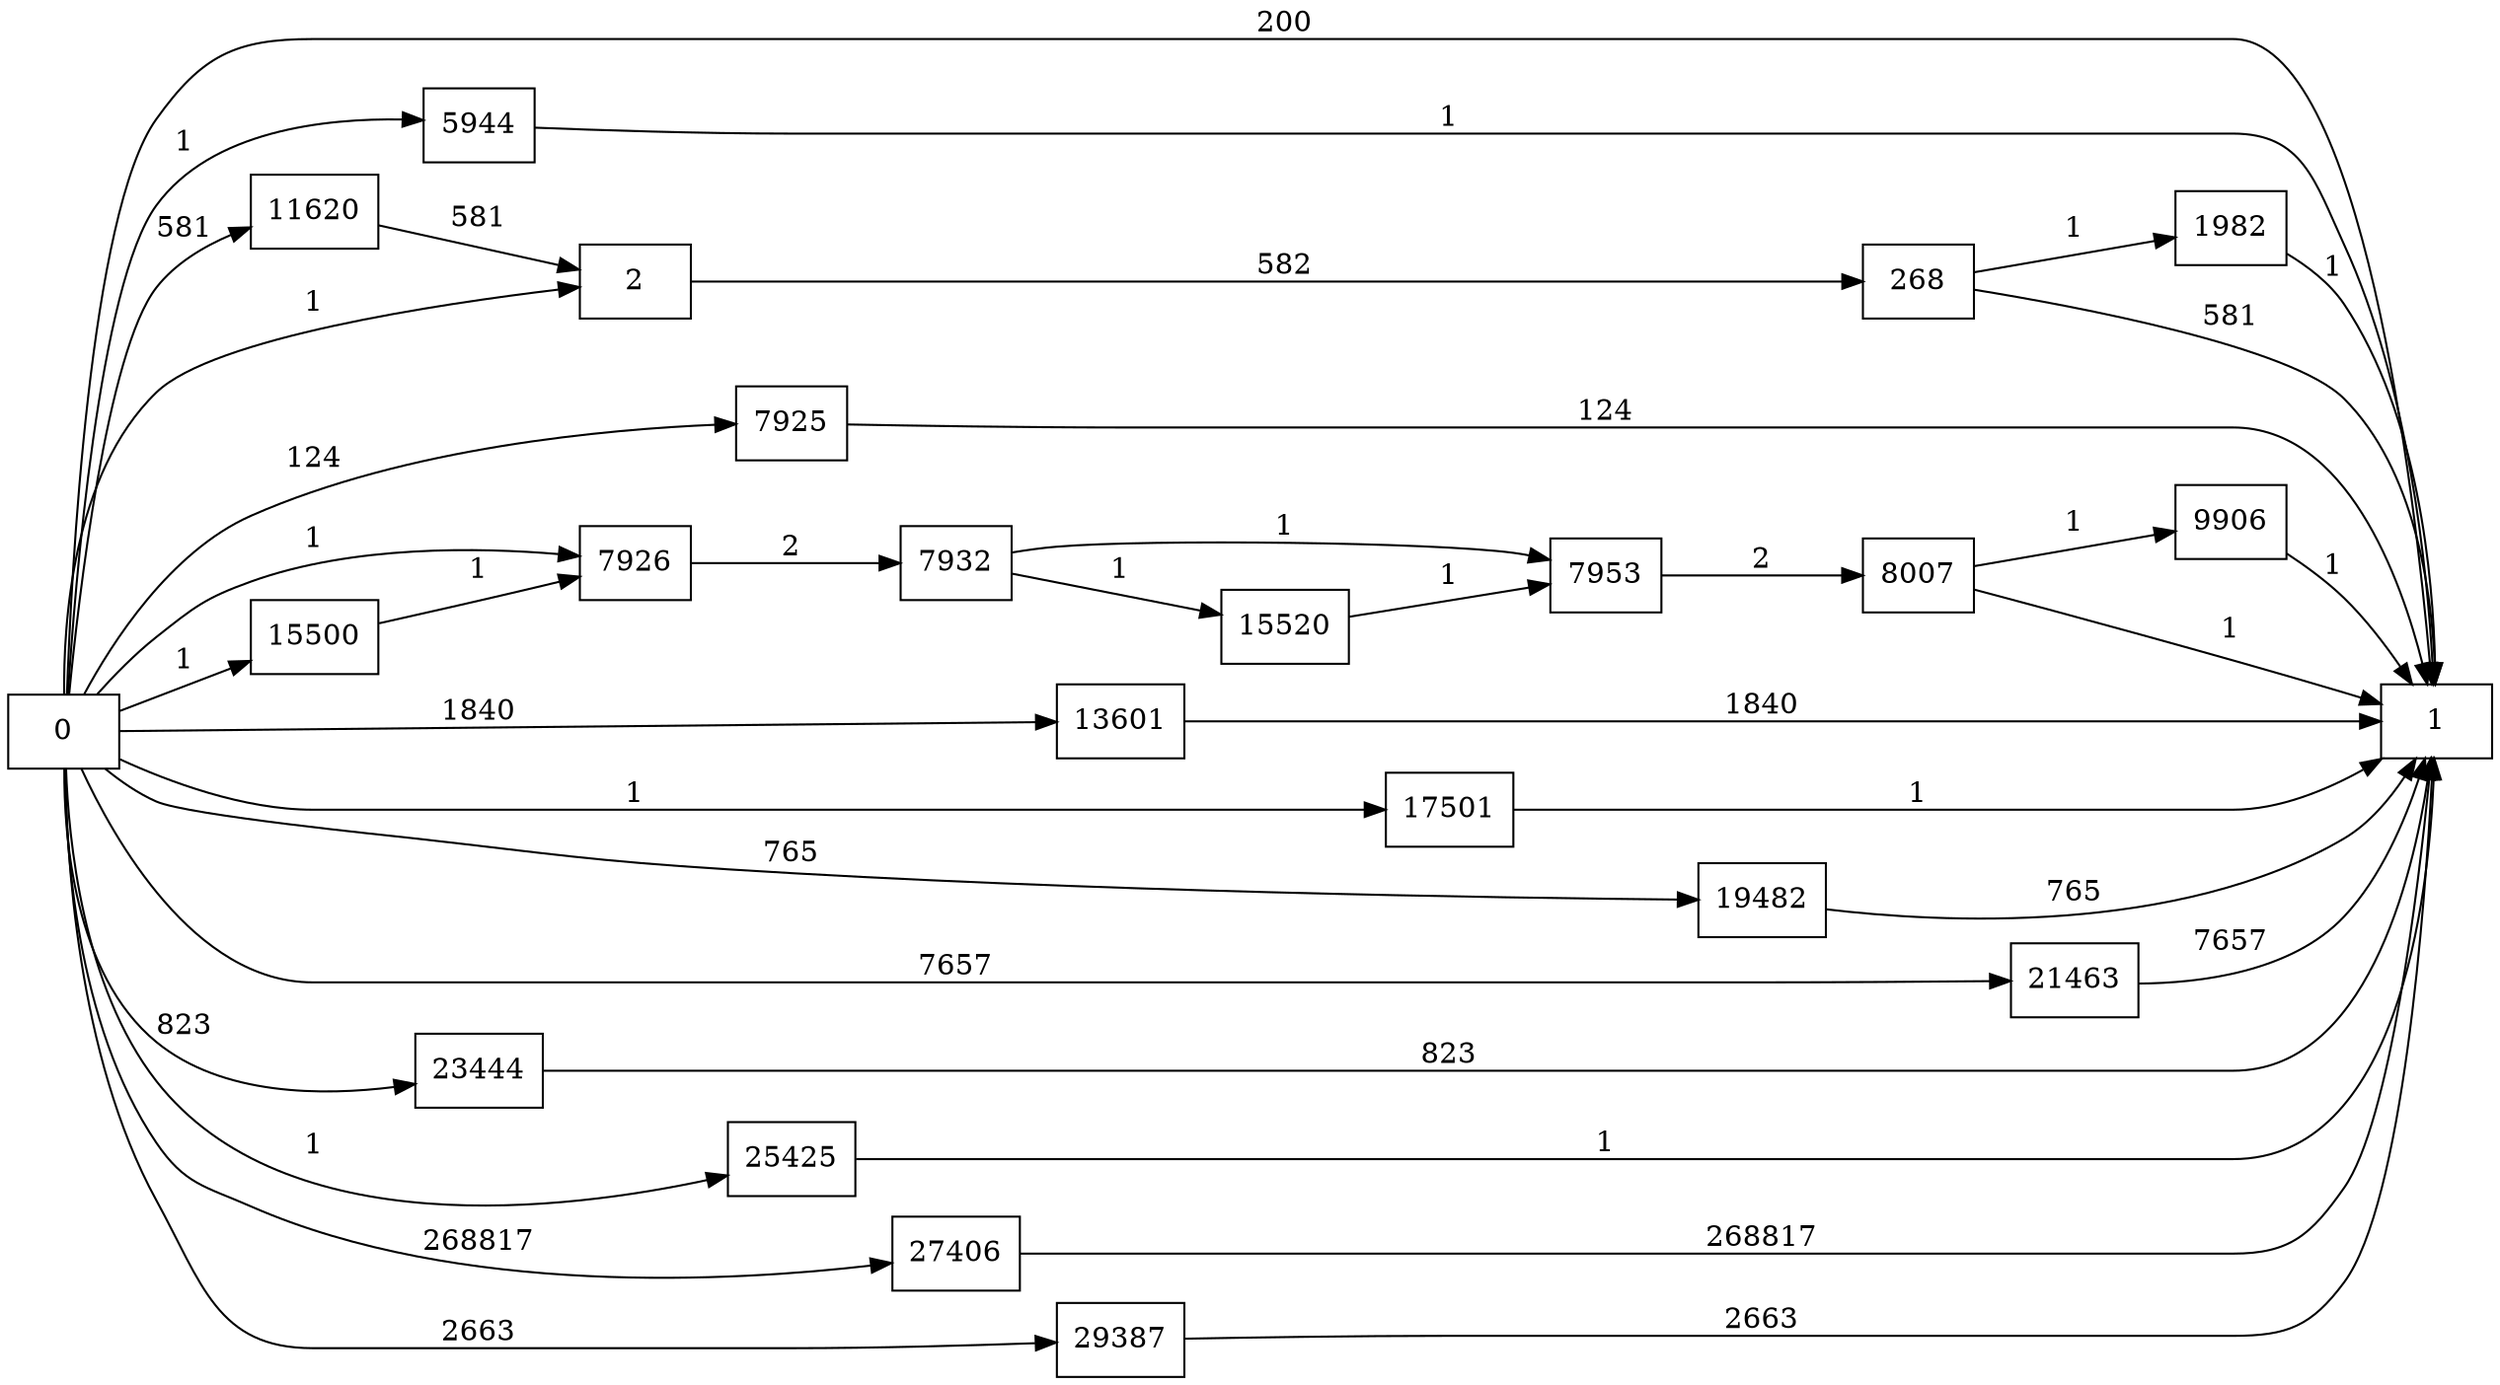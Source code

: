 digraph {
	graph [rankdir=LR]
	node [shape=rectangle]
	2 -> 268 [label=582]
	268 -> 1 [label=581]
	268 -> 1982 [label=1]
	1982 -> 1 [label=1]
	5944 -> 1 [label=1]
	7925 -> 1 [label=124]
	7926 -> 7932 [label=2]
	7932 -> 7953 [label=1]
	7932 -> 15520 [label=1]
	7953 -> 8007 [label=2]
	8007 -> 1 [label=1]
	8007 -> 9906 [label=1]
	9906 -> 1 [label=1]
	11620 -> 2 [label=581]
	13601 -> 1 [label=1840]
	15500 -> 7926 [label=1]
	15520 -> 7953 [label=1]
	17501 -> 1 [label=1]
	19482 -> 1 [label=765]
	21463 -> 1 [label=7657]
	23444 -> 1 [label=823]
	25425 -> 1 [label=1]
	27406 -> 1 [label=268817]
	29387 -> 1 [label=2663]
	0 -> 2 [label=1]
	0 -> 7926 [label=1]
	0 -> 1 [label=200]
	0 -> 5944 [label=1]
	0 -> 7925 [label=124]
	0 -> 11620 [label=581]
	0 -> 13601 [label=1840]
	0 -> 15500 [label=1]
	0 -> 17501 [label=1]
	0 -> 19482 [label=765]
	0 -> 21463 [label=7657]
	0 -> 23444 [label=823]
	0 -> 25425 [label=1]
	0 -> 27406 [label=268817]
	0 -> 29387 [label=2663]
}
